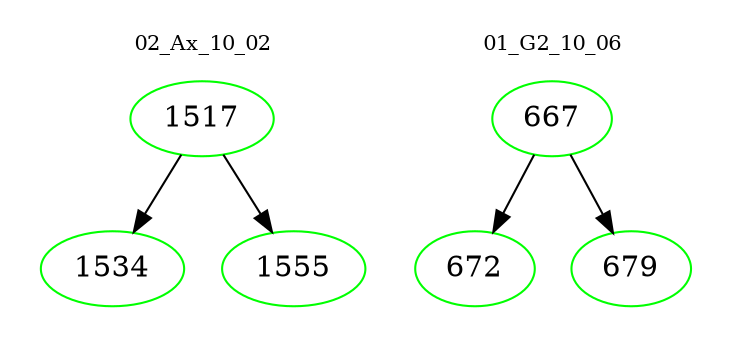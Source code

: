 digraph{
subgraph cluster_0 {
color = white
label = "02_Ax_10_02";
fontsize=10;
T0_1517 [label="1517", color="green"]
T0_1517 -> T0_1534 [color="black"]
T0_1534 [label="1534", color="green"]
T0_1517 -> T0_1555 [color="black"]
T0_1555 [label="1555", color="green"]
}
subgraph cluster_1 {
color = white
label = "01_G2_10_06";
fontsize=10;
T1_667 [label="667", color="green"]
T1_667 -> T1_672 [color="black"]
T1_672 [label="672", color="green"]
T1_667 -> T1_679 [color="black"]
T1_679 [label="679", color="green"]
}
}
